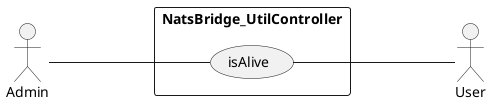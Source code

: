 @startuml UtilController

left to right direction

actor Admin 
actor User


rectangle NatsBridge_UtilController{
    Admin --- (isAlive)
    (isAlive) --- User
}


@enduml